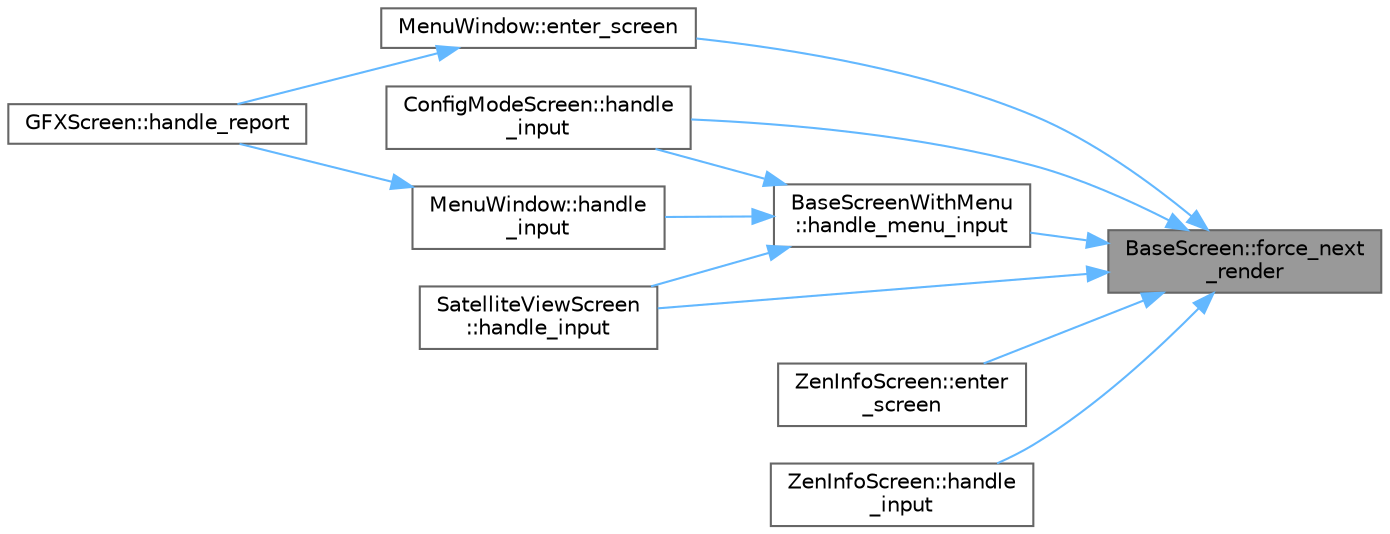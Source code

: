 digraph "BaseScreen::force_next_render"
{
 // LATEX_PDF_SIZE
  bgcolor="transparent";
  edge [fontname=Helvetica,fontsize=10,labelfontname=Helvetica,labelfontsize=10];
  node [fontname=Helvetica,fontsize=10,shape=box,height=0.2,width=0.4];
  rankdir="RL";
  Node1 [id="Node000001",label="BaseScreen::force_next\l_render",height=0.2,width=0.4,color="gray40", fillcolor="grey60", style="filled", fontcolor="black",tooltip=" "];
  Node1 -> Node2 [id="edge1_Node000001_Node000002",dir="back",color="steelblue1",style="solid",tooltip=" "];
  Node2 [id="Node000002",label="MenuWindow::enter_screen",height=0.2,width=0.4,color="grey40", fillcolor="white", style="filled",URL="$class_menu_window.html#a2971f694878323174c931b8a466c5e82",tooltip=" "];
  Node2 -> Node3 [id="edge2_Node000002_Node000003",dir="back",color="steelblue1",style="solid",tooltip=" "];
  Node3 [id="Node000003",label="GFXScreen::handle_report",height=0.2,width=0.4,color="grey40", fillcolor="white", style="filled",URL="$class_g_f_x_screen.html#aea8f5b94e15d3fcc53790cf1df9d915a",tooltip=" "];
  Node1 -> Node4 [id="edge3_Node000001_Node000004",dir="back",color="steelblue1",style="solid",tooltip=" "];
  Node4 [id="Node000004",label="ZenInfoScreen::enter\l_screen",height=0.2,width=0.4,color="grey40", fillcolor="white", style="filled",URL="$class_zen_info_screen.html#ab3f312ea8678af3a5d339d781f241da8",tooltip=" "];
  Node1 -> Node5 [id="edge4_Node000001_Node000005",dir="back",color="steelblue1",style="solid",tooltip=" "];
  Node5 [id="Node000005",label="ConfigModeScreen::handle\l_input",height=0.2,width=0.4,color="grey40", fillcolor="white", style="filled",URL="$class_config_mode_screen.html#a7fcba3bb1764bd72b76c1f80f1f6a762",tooltip=" "];
  Node1 -> Node6 [id="edge5_Node000001_Node000006",dir="back",color="steelblue1",style="solid",tooltip=" "];
  Node6 [id="Node000006",label="SatelliteViewScreen\l::handle_input",height=0.2,width=0.4,color="grey40", fillcolor="white", style="filled",URL="$class_satellite_view_screen.html#a14b2221b6c62c0bf858f9f8816140b96",tooltip=" "];
  Node1 -> Node7 [id="edge6_Node000001_Node000007",dir="back",color="steelblue1",style="solid",tooltip=" "];
  Node7 [id="Node000007",label="ZenInfoScreen::handle\l_input",height=0.2,width=0.4,color="grey40", fillcolor="white", style="filled",URL="$class_zen_info_screen.html#a786b973c3a31797c902d23dfcb44fe7a",tooltip=" "];
  Node1 -> Node8 [id="edge7_Node000001_Node000008",dir="back",color="steelblue1",style="solid",tooltip=" "];
  Node8 [id="Node000008",label="BaseScreenWithMenu\l::handle_menu_input",height=0.2,width=0.4,color="grey40", fillcolor="white", style="filled",URL="$class_base_screen_with_menu.html#ad5a98a6810c71d60582197b4cec5bb5d",tooltip=" "];
  Node8 -> Node5 [id="edge8_Node000008_Node000005",dir="back",color="steelblue1",style="solid",tooltip=" "];
  Node8 -> Node9 [id="edge9_Node000008_Node000009",dir="back",color="steelblue1",style="solid",tooltip=" "];
  Node9 [id="Node000009",label="MenuWindow::handle\l_input",height=0.2,width=0.4,color="grey40", fillcolor="white", style="filled",URL="$class_menu_window.html#afe3cdb7f44d6d7a534044abc6b4e1b92",tooltip=" "];
  Node9 -> Node3 [id="edge10_Node000009_Node000003",dir="back",color="steelblue1",style="solid",tooltip=" "];
  Node8 -> Node6 [id="edge11_Node000008_Node000006",dir="back",color="steelblue1",style="solid",tooltip=" "];
}

